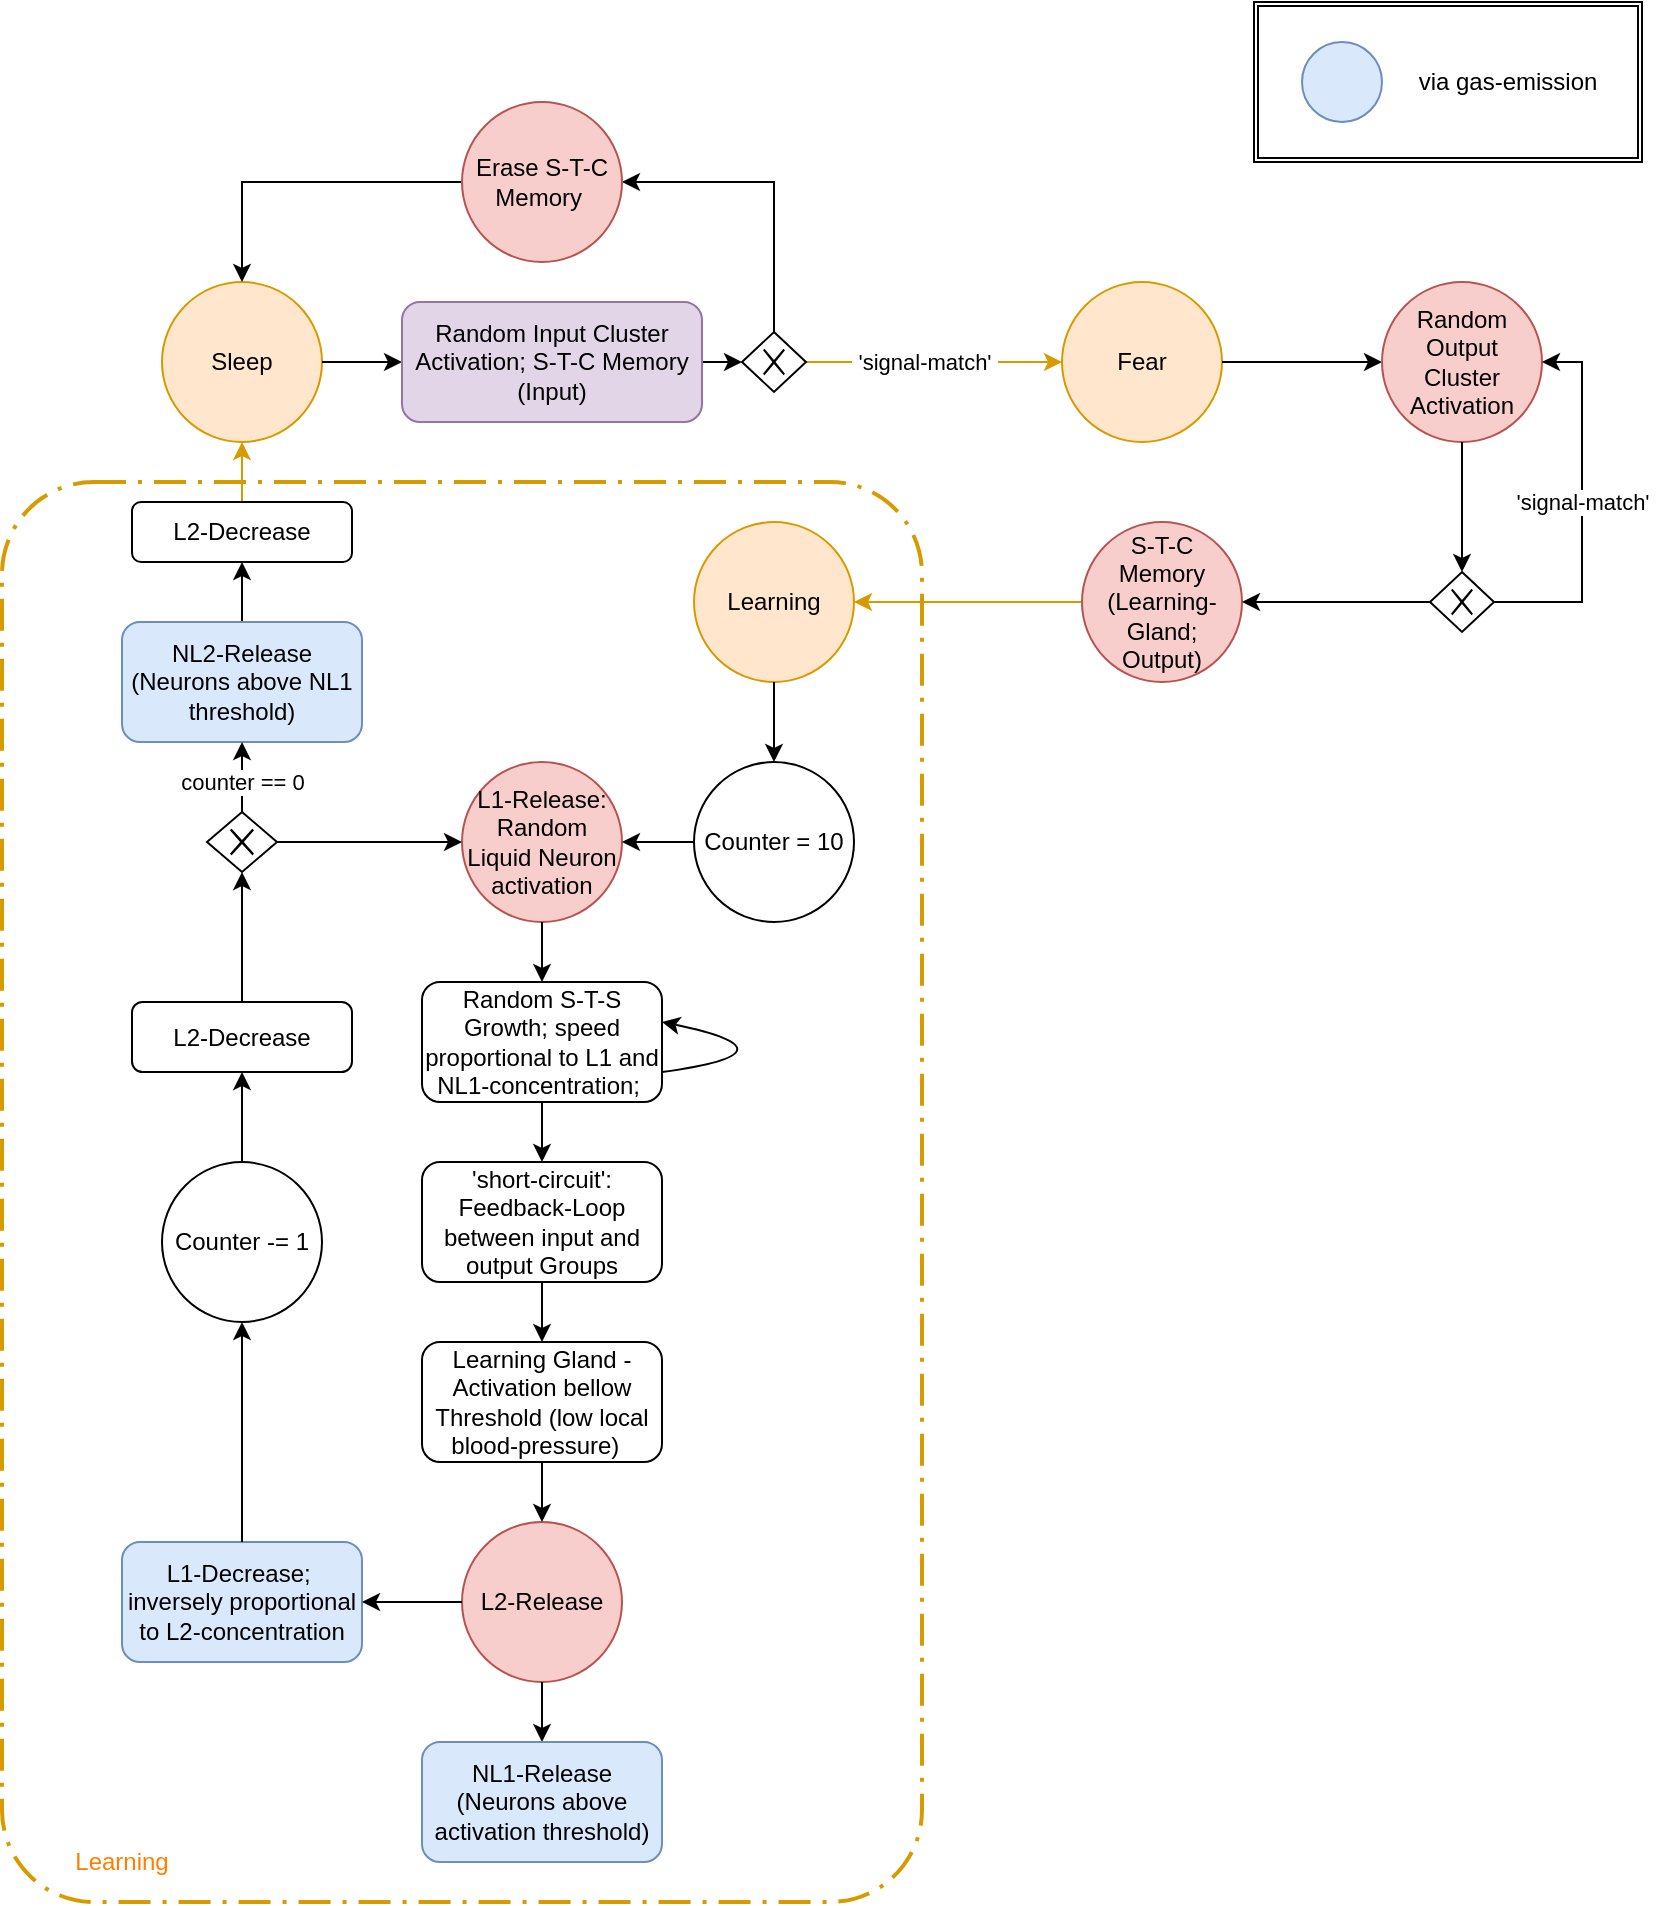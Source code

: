 <mxfile version="14.5.1" type="device"><diagram id="EZN5QmGbJtPHJtPshbxZ" name="Page-1"><mxGraphModel dx="1913" dy="966" grid="1" gridSize="10" guides="1" tooltips="1" connect="1" arrows="1" fold="1" page="1" pageScale="1" pageWidth="827" pageHeight="1169" math="0" shadow="0"><root><mxCell id="0"/><mxCell id="1" parent="0"/><mxCell id="YoAH7xKPM8zRo3DT8UUD-8" value="" style="shape=ext;double=1;rounded=0;whiteSpace=wrap;html=1;fillColor=none;fontColor=#FF8000;" vertex="1" parent="1"><mxGeometry x="616" y="20" width="194" height="80" as="geometry"/></mxCell><mxCell id="lisjY3xUJXdtcQpOPN7s-1" value="Sleep" style="ellipse;whiteSpace=wrap;html=1;aspect=fixed;fillColor=#ffe6cc;strokeColor=#d79b00;" parent="1" vertex="1"><mxGeometry x="70" y="160" width="80" height="80" as="geometry"/></mxCell><mxCell id="lisjY3xUJXdtcQpOPN7s-3" value="" style="endArrow=classic;html=1;exitX=1;exitY=0.5;exitDx=0;exitDy=0;entryX=0;entryY=0.5;entryDx=0;entryDy=0;" parent="1" source="lisjY3xUJXdtcQpOPN7s-1" target="lisjY3xUJXdtcQpOPN7s-17" edge="1"><mxGeometry width="50" height="50" relative="1" as="geometry"><mxPoint x="210" y="360" as="sourcePoint"/><mxPoint x="260" y="310" as="targetPoint"/></mxGeometry></mxCell><mxCell id="lisjY3xUJXdtcQpOPN7s-6" style="edgeStyle=orthogonalEdgeStyle;rounded=0;orthogonalLoop=1;jettySize=auto;html=1;exitX=0.5;exitY=0;exitDx=0;exitDy=0;entryX=1;entryY=0.5;entryDx=0;entryDy=0;" parent="1" source="lisjY3xUJXdtcQpOPN7s-4" target="lisjY3xUJXdtcQpOPN7s-15" edge="1"><mxGeometry relative="1" as="geometry"><Array as="points"><mxPoint x="376" y="110"/></Array></mxGeometry></mxCell><mxCell id="lisjY3xUJXdtcQpOPN7s-8" style="edgeStyle=orthogonalEdgeStyle;rounded=0;orthogonalLoop=1;jettySize=auto;html=1;exitX=1;exitY=0.5;exitDx=0;exitDy=0;entryX=0;entryY=0.5;entryDx=0;entryDy=0;fillColor=#ffe6cc;strokeColor=#d79b00;" parent="1" source="lisjY3xUJXdtcQpOPN7s-4" target="lisjY3xUJXdtcQpOPN7s-7" edge="1"><mxGeometry relative="1" as="geometry"/></mxCell><mxCell id="lisjY3xUJXdtcQpOPN7s-9" value="&amp;nbsp;'signal-match'&amp;nbsp;" style="edgeLabel;html=1;align=center;verticalAlign=middle;resizable=0;points=[];" parent="lisjY3xUJXdtcQpOPN7s-8" vertex="1" connectable="0"><mxGeometry x="-0.292" y="1" relative="1" as="geometry"><mxPoint x="12.86" y="1" as="offset"/></mxGeometry></mxCell><mxCell id="lisjY3xUJXdtcQpOPN7s-4" value="" style="shape=mxgraph.bpmn.shape;html=1;verticalLabelPosition=bottom;labelBackgroundColor=#ffffff;verticalAlign=top;align=center;perimeter=rhombusPerimeter;background=gateway;outlineConnect=0;outline=none;symbol=exclusiveGw;" parent="1" vertex="1"><mxGeometry x="360" y="185" width="32" height="30" as="geometry"/></mxCell><mxCell id="lisjY3xUJXdtcQpOPN7s-5" value="" style="endArrow=classic;html=1;exitX=1;exitY=0.5;exitDx=0;exitDy=0;" parent="1" source="lisjY3xUJXdtcQpOPN7s-17" target="lisjY3xUJXdtcQpOPN7s-4" edge="1"><mxGeometry width="50" height="50" relative="1" as="geometry"><mxPoint x="320" y="380" as="sourcePoint"/><mxPoint x="370" y="330" as="targetPoint"/></mxGeometry></mxCell><mxCell id="lisjY3xUJXdtcQpOPN7s-7" value="Fear" style="ellipse;whiteSpace=wrap;html=1;aspect=fixed;fillColor=#ffe6cc;strokeColor=#d79b00;" parent="1" vertex="1"><mxGeometry x="520" y="160" width="80" height="80" as="geometry"/></mxCell><mxCell id="lisjY3xUJXdtcQpOPN7s-10" value="" style="endArrow=classic;html=1;exitX=1;exitY=0.5;exitDx=0;exitDy=0;" parent="1" source="lisjY3xUJXdtcQpOPN7s-7" target="lisjY3xUJXdtcQpOPN7s-14" edge="1"><mxGeometry width="50" height="50" relative="1" as="geometry"><mxPoint x="370" y="440" as="sourcePoint"/><mxPoint x="560" y="320" as="targetPoint"/></mxGeometry></mxCell><mxCell id="lisjY3xUJXdtcQpOPN7s-11" value="L1-Release: Random Liquid Neuron activation" style="ellipse;whiteSpace=wrap;html=1;aspect=fixed;fillColor=#f8cecc;strokeColor=#b85450;" parent="1" vertex="1"><mxGeometry x="220" y="400" width="80" height="80" as="geometry"/></mxCell><mxCell id="lisjY3xUJXdtcQpOPN7s-12" value="Learning" style="ellipse;whiteSpace=wrap;html=1;aspect=fixed;fillColor=#ffe6cc;strokeColor=#d79b00;" parent="1" vertex="1"><mxGeometry x="336" y="280" width="80" height="80" as="geometry"/></mxCell><mxCell id="lisjY3xUJXdtcQpOPN7s-13" value="Counter = 10" style="ellipse;whiteSpace=wrap;html=1;aspect=fixed;" parent="1" vertex="1"><mxGeometry x="336" y="400" width="80" height="80" as="geometry"/></mxCell><mxCell id="lisjY3xUJXdtcQpOPN7s-14" value="Random Output&lt;br&gt;Cluster&lt;br&gt;Activation" style="ellipse;whiteSpace=wrap;html=1;aspect=fixed;fillColor=#f8cecc;strokeColor=#b85450;" parent="1" vertex="1"><mxGeometry x="680" y="160" width="80" height="80" as="geometry"/></mxCell><mxCell id="lisjY3xUJXdtcQpOPN7s-58" style="edgeStyle=orthogonalEdgeStyle;rounded=0;orthogonalLoop=1;jettySize=auto;html=1;" parent="1" source="lisjY3xUJXdtcQpOPN7s-15" target="lisjY3xUJXdtcQpOPN7s-1" edge="1"><mxGeometry relative="1" as="geometry"/></mxCell><mxCell id="lisjY3xUJXdtcQpOPN7s-15" value="Erase S-T-C Memory&amp;nbsp;" style="ellipse;whiteSpace=wrap;html=1;aspect=fixed;fillColor=#f8cecc;strokeColor=#b85450;" parent="1" vertex="1"><mxGeometry x="220" y="70" width="80" height="80" as="geometry"/></mxCell><mxCell id="lisjY3xUJXdtcQpOPN7s-17" value="&lt;span&gt;Random&amp;nbsp;&lt;/span&gt;&lt;span&gt;Input&amp;nbsp;&lt;/span&gt;&lt;span&gt;Cluster&lt;/span&gt;&lt;br&gt;&lt;span&gt;Activation;&amp;nbsp;&lt;/span&gt;S-T-C Memory&lt;br&gt;(Input)" style="rounded=1;whiteSpace=wrap;html=1;fillColor=#e1d5e7;strokeColor=#9673a6;" parent="1" vertex="1"><mxGeometry x="190" y="170" width="150" height="60" as="geometry"/></mxCell><mxCell id="lisjY3xUJXdtcQpOPN7s-19" value="" style="endArrow=classic;html=1;entryX=1;entryY=0.5;entryDx=0;entryDy=0;exitX=0;exitY=0.5;exitDx=0;exitDy=0;fillColor=#ffe6cc;strokeColor=#d79b00;" parent="1" source="lisjY3xUJXdtcQpOPN7s-16" target="lisjY3xUJXdtcQpOPN7s-12" edge="1"><mxGeometry width="50" height="50" relative="1" as="geometry"><mxPoint x="700" y="320" as="sourcePoint"/><mxPoint x="760" y="410" as="targetPoint"/><Array as="points"/></mxGeometry></mxCell><mxCell id="lisjY3xUJXdtcQpOPN7s-47" style="edgeStyle=orthogonalEdgeStyle;rounded=0;orthogonalLoop=1;jettySize=auto;html=1;exitX=0.5;exitY=0;exitDx=0;exitDy=0;entryX=0.5;entryY=1;entryDx=0;entryDy=0;" parent="1" source="lisjY3xUJXdtcQpOPN7s-20" target="lisjY3xUJXdtcQpOPN7s-50" edge="1"><mxGeometry relative="1" as="geometry"/></mxCell><mxCell id="lisjY3xUJXdtcQpOPN7s-20" value="Counter -= 1" style="ellipse;whiteSpace=wrap;html=1;aspect=fixed;" parent="1" vertex="1"><mxGeometry x="70" y="600" width="80" height="80" as="geometry"/></mxCell><mxCell id="lisjY3xUJXdtcQpOPN7s-21" value="" style="endArrow=classic;html=1;" parent="1" target="lisjY3xUJXdtcQpOPN7s-24" edge="1"><mxGeometry width="50" height="50" relative="1" as="geometry"><mxPoint x="720" y="240" as="sourcePoint"/><mxPoint x="470" y="270" as="targetPoint"/></mxGeometry></mxCell><mxCell id="lisjY3xUJXdtcQpOPN7s-22" style="edgeStyle=orthogonalEdgeStyle;rounded=0;orthogonalLoop=1;jettySize=auto;html=1;exitX=1;exitY=0.5;exitDx=0;exitDy=0;entryX=1;entryY=0.5;entryDx=0;entryDy=0;" parent="1" source="lisjY3xUJXdtcQpOPN7s-24" target="lisjY3xUJXdtcQpOPN7s-14" edge="1"><mxGeometry relative="1" as="geometry"><mxPoint x="670" y="120" as="sourcePoint"/><mxPoint x="510" y="120" as="targetPoint"/><Array as="points"><mxPoint x="780" y="320"/><mxPoint x="780" y="200"/></Array></mxGeometry></mxCell><mxCell id="lisjY3xUJXdtcQpOPN7s-23" value="&amp;nbsp;'signal-match'&amp;nbsp;" style="edgeLabel;html=1;align=center;verticalAlign=middle;resizable=0;points=[];" parent="lisjY3xUJXdtcQpOPN7s-22" vertex="1" connectable="0"><mxGeometry x="-0.292" y="1" relative="1" as="geometry"><mxPoint x="1" y="-28.86" as="offset"/></mxGeometry></mxCell><mxCell id="lisjY3xUJXdtcQpOPN7s-24" value="" style="shape=mxgraph.bpmn.shape;html=1;verticalLabelPosition=bottom;labelBackgroundColor=#ffffff;verticalAlign=top;align=center;perimeter=rhombusPerimeter;background=gateway;outlineConnect=0;outline=none;symbol=exclusiveGw;" parent="1" vertex="1"><mxGeometry x="704" y="305" width="32" height="30" as="geometry"/></mxCell><mxCell id="lisjY3xUJXdtcQpOPN7s-16" value="S-T-C&lt;br&gt;Memory (Learning-Gland; Output)" style="ellipse;whiteSpace=wrap;html=1;aspect=fixed;fillColor=#f8cecc;strokeColor=#b85450;" parent="1" vertex="1"><mxGeometry x="530" y="280" width="80" height="80" as="geometry"/></mxCell><mxCell id="lisjY3xUJXdtcQpOPN7s-25" value="" style="endArrow=classic;html=1;entryX=1;entryY=0.5;entryDx=0;entryDy=0;exitX=0;exitY=0.5;exitDx=0;exitDy=0;" parent="1" source="lisjY3xUJXdtcQpOPN7s-24" target="lisjY3xUJXdtcQpOPN7s-16" edge="1"><mxGeometry width="50" height="50" relative="1" as="geometry"><mxPoint x="704" y="320" as="sourcePoint"/><mxPoint x="510" y="320" as="targetPoint"/><Array as="points"/></mxGeometry></mxCell><mxCell id="lisjY3xUJXdtcQpOPN7s-27" value="&lt;span&gt;'short-circuit': Feedback-Loop between input and output Groups&lt;/span&gt;" style="rounded=1;whiteSpace=wrap;html=1;" parent="1" vertex="1"><mxGeometry x="200" y="600" width="120" height="60" as="geometry"/></mxCell><mxCell id="lisjY3xUJXdtcQpOPN7s-28" value="L2-Release" style="ellipse;whiteSpace=wrap;html=1;aspect=fixed;fillColor=#f8cecc;strokeColor=#b85450;" parent="1" vertex="1"><mxGeometry x="220" y="780" width="80" height="80" as="geometry"/></mxCell><mxCell id="lisjY3xUJXdtcQpOPN7s-30" value="Random&amp;nbsp;S-T-S&lt;br&gt;Growth; speed proportional to L1 and NL1-concentration;&amp;nbsp;" style="rounded=1;whiteSpace=wrap;html=1;" parent="1" vertex="1"><mxGeometry x="200" y="510" width="120" height="60" as="geometry"/></mxCell><mxCell id="lisjY3xUJXdtcQpOPN7s-31" value="" style="endArrow=classic;html=1;exitX=0.5;exitY=1;exitDx=0;exitDy=0;" parent="1" source="lisjY3xUJXdtcQpOPN7s-12" target="lisjY3xUJXdtcQpOPN7s-13" edge="1"><mxGeometry width="50" height="50" relative="1" as="geometry"><mxPoint x="540" y="540" as="sourcePoint"/><mxPoint x="590" y="490" as="targetPoint"/></mxGeometry></mxCell><mxCell id="lisjY3xUJXdtcQpOPN7s-32" value="" style="endArrow=classic;html=1;exitX=0;exitY=0.5;exitDx=0;exitDy=0;entryX=1;entryY=0.5;entryDx=0;entryDy=0;" parent="1" source="lisjY3xUJXdtcQpOPN7s-13" target="lisjY3xUJXdtcQpOPN7s-11" edge="1"><mxGeometry width="50" height="50" relative="1" as="geometry"><mxPoint x="530" y="520" as="sourcePoint"/><mxPoint x="580" y="470" as="targetPoint"/></mxGeometry></mxCell><mxCell id="lisjY3xUJXdtcQpOPN7s-33" value="" style="endArrow=classic;html=1;entryX=0.5;entryY=0;entryDx=0;entryDy=0;" parent="1" source="lisjY3xUJXdtcQpOPN7s-11" target="lisjY3xUJXdtcQpOPN7s-30" edge="1"><mxGeometry width="50" height="50" relative="1" as="geometry"><mxPoint x="346" y="450" as="sourcePoint"/><mxPoint x="310" y="450" as="targetPoint"/></mxGeometry></mxCell><mxCell id="lisjY3xUJXdtcQpOPN7s-34" value="" style="endArrow=classic;html=1;exitX=0.5;exitY=1;exitDx=0;exitDy=0;entryX=0.5;entryY=0;entryDx=0;entryDy=0;" parent="1" source="lisjY3xUJXdtcQpOPN7s-30" target="lisjY3xUJXdtcQpOPN7s-27" edge="1"><mxGeometry width="50" height="50" relative="1" as="geometry"><mxPoint x="440" y="600" as="sourcePoint"/><mxPoint x="490" y="550" as="targetPoint"/></mxGeometry></mxCell><mxCell id="lisjY3xUJXdtcQpOPN7s-35" value="" style="endArrow=classic;html=1;exitX=0.5;exitY=1;exitDx=0;exitDy=0;" parent="1" source="lisjY3xUJXdtcQpOPN7s-27" target="lisjY3xUJXdtcQpOPN7s-39" edge="1"><mxGeometry width="50" height="50" relative="1" as="geometry"><mxPoint x="400" y="710" as="sourcePoint"/><mxPoint x="310" y="680" as="targetPoint"/></mxGeometry></mxCell><mxCell id="lisjY3xUJXdtcQpOPN7s-36" value="" style="endArrow=classic;html=1;exitX=0.5;exitY=1;exitDx=0;exitDy=0;entryX=0.5;entryY=0;entryDx=0;entryDy=0;" parent="1" source="lisjY3xUJXdtcQpOPN7s-28" target="lisjY3xUJXdtcQpOPN7s-43" edge="1"><mxGeometry width="50" height="50" relative="1" as="geometry"><mxPoint x="360" y="720" as="sourcePoint"/><mxPoint x="360" y="750" as="targetPoint"/></mxGeometry></mxCell><mxCell id="lisjY3xUJXdtcQpOPN7s-40" value="" style="edgeStyle=orthogonalEdgeStyle;rounded=0;orthogonalLoop=1;jettySize=auto;html=1;" parent="1" source="lisjY3xUJXdtcQpOPN7s-39" target="lisjY3xUJXdtcQpOPN7s-28" edge="1"><mxGeometry relative="1" as="geometry"/></mxCell><mxCell id="lisjY3xUJXdtcQpOPN7s-39" value="&lt;span style=&quot;background-color: rgb(255 , 255 , 255)&quot;&gt;&lt;font style=&quot;font-size: 12px&quot;&gt;Learning Gland - Activation bellow Threshold (low local blood-pressure)&amp;nbsp;&amp;nbsp;&lt;/font&gt;&lt;/span&gt;" style="rounded=1;whiteSpace=wrap;html=1;" parent="1" vertex="1"><mxGeometry x="200" y="690" width="120" height="60" as="geometry"/></mxCell><mxCell id="lisjY3xUJXdtcQpOPN7s-43" value="NL1-Release (Neurons above activation threshold)" style="rounded=1;whiteSpace=wrap;html=1;fillColor=#dae8fc;strokeColor=#6c8ebf;" parent="1" vertex="1"><mxGeometry x="200" y="890" width="120" height="60" as="geometry"/></mxCell><mxCell id="lisjY3xUJXdtcQpOPN7s-44" value="L1-Decrease;&amp;nbsp;&lt;br&gt;&lt;span style=&quot;text-align: left&quot;&gt;inversely proportional to&lt;/span&gt;&amp;nbsp;L2-concentration" style="rounded=1;whiteSpace=wrap;html=1;fillColor=#dae8fc;strokeColor=#6c8ebf;" parent="1" vertex="1"><mxGeometry x="50" y="790" width="120" height="60" as="geometry"/></mxCell><mxCell id="lisjY3xUJXdtcQpOPN7s-45" value="" style="endArrow=classic;html=1;entryX=1;entryY=0.5;entryDx=0;entryDy=0;" parent="1" source="lisjY3xUJXdtcQpOPN7s-28" target="lisjY3xUJXdtcQpOPN7s-44" edge="1"><mxGeometry width="50" height="50" relative="1" as="geometry"><mxPoint x="270" y="870" as="sourcePoint"/><mxPoint x="270" y="900" as="targetPoint"/></mxGeometry></mxCell><mxCell id="lisjY3xUJXdtcQpOPN7s-46" value="" style="endArrow=classic;html=1;exitX=0.5;exitY=0;exitDx=0;exitDy=0;" parent="1" source="lisjY3xUJXdtcQpOPN7s-44" target="lisjY3xUJXdtcQpOPN7s-20" edge="1"><mxGeometry width="50" height="50" relative="1" as="geometry"><mxPoint x="-70" y="800" as="sourcePoint"/><mxPoint x="-20" y="750" as="targetPoint"/></mxGeometry></mxCell><mxCell id="lisjY3xUJXdtcQpOPN7s-48" value="" style="curved=1;endArrow=classic;html=1;exitX=1;exitY=0.75;exitDx=0;exitDy=0;entryX=1;entryY=0.333;entryDx=0;entryDy=0;entryPerimeter=0;" parent="1" source="lisjY3xUJXdtcQpOPN7s-30" target="lisjY3xUJXdtcQpOPN7s-30" edge="1"><mxGeometry width="50" height="50" relative="1" as="geometry"><mxPoint x="342" y="565" as="sourcePoint"/><mxPoint x="342" y="515" as="targetPoint"/><Array as="points"><mxPoint x="392" y="545"/></Array></mxGeometry></mxCell><mxCell id="lisjY3xUJXdtcQpOPN7s-51" style="edgeStyle=orthogonalEdgeStyle;rounded=0;orthogonalLoop=1;jettySize=auto;html=1;entryX=0.5;entryY=1;entryDx=0;entryDy=0;" parent="1" source="lisjY3xUJXdtcQpOPN7s-50" target="lisjY3xUJXdtcQpOPN7s-52" edge="1"><mxGeometry relative="1" as="geometry"><Array as="points"/></mxGeometry></mxCell><mxCell id="lisjY3xUJXdtcQpOPN7s-50" value="L2-Decrease" style="rounded=1;whiteSpace=wrap;html=1;" parent="1" vertex="1"><mxGeometry x="55" y="520" width="110" height="35" as="geometry"/></mxCell><mxCell id="lisjY3xUJXdtcQpOPN7s-53" style="edgeStyle=orthogonalEdgeStyle;rounded=0;orthogonalLoop=1;jettySize=auto;html=1;exitX=1;exitY=0.5;exitDx=0;exitDy=0;" parent="1" source="lisjY3xUJXdtcQpOPN7s-52" target="lisjY3xUJXdtcQpOPN7s-11" edge="1"><mxGeometry relative="1" as="geometry"/></mxCell><mxCell id="lisjY3xUJXdtcQpOPN7s-56" style="edgeStyle=orthogonalEdgeStyle;rounded=0;orthogonalLoop=1;jettySize=auto;html=1;exitX=0.5;exitY=0;exitDx=0;exitDy=0;entryX=0.5;entryY=1;entryDx=0;entryDy=0;" parent="1" source="lisjY3xUJXdtcQpOPN7s-60" target="lisjY3xUJXdtcQpOPN7s-54" edge="1"><mxGeometry relative="1" as="geometry"><mxPoint x="270" y="370" as="targetPoint"/></mxGeometry></mxCell><mxCell id="lisjY3xUJXdtcQpOPN7s-52" value="" style="shape=mxgraph.bpmn.shape;html=1;verticalLabelPosition=bottom;labelBackgroundColor=#ffffff;verticalAlign=top;align=center;perimeter=rhombusPerimeter;background=gateway;outlineConnect=0;outline=none;symbol=exclusiveGw;" parent="1" vertex="1"><mxGeometry x="92.5" y="425" width="35" height="30" as="geometry"/></mxCell><mxCell id="lisjY3xUJXdtcQpOPN7s-57" style="edgeStyle=orthogonalEdgeStyle;rounded=0;orthogonalLoop=1;jettySize=auto;html=1;entryX=0.5;entryY=1;entryDx=0;entryDy=0;fillColor=#ffe6cc;strokeColor=#d79b00;" parent="1" source="lisjY3xUJXdtcQpOPN7s-54" target="lisjY3xUJXdtcQpOPN7s-1" edge="1"><mxGeometry relative="1" as="geometry"><mxPoint x="110" y="310" as="targetPoint"/></mxGeometry></mxCell><mxCell id="lisjY3xUJXdtcQpOPN7s-54" value="L2-Decrease" style="rounded=1;whiteSpace=wrap;html=1;" parent="1" vertex="1"><mxGeometry x="55" y="270" width="110" height="30" as="geometry"/></mxCell><mxCell id="lisjY3xUJXdtcQpOPN7s-60" value="NL2-Release (Neurons above NL1 threshold)" style="rounded=1;whiteSpace=wrap;html=1;fillColor=#dae8fc;strokeColor=#6c8ebf;" parent="1" vertex="1"><mxGeometry x="50" y="330" width="120" height="60" as="geometry"/></mxCell><mxCell id="lisjY3xUJXdtcQpOPN7s-61" style="edgeStyle=orthogonalEdgeStyle;rounded=0;orthogonalLoop=1;jettySize=auto;html=1;exitX=0.5;exitY=0;exitDx=0;exitDy=0;entryX=0.5;entryY=1;entryDx=0;entryDy=0;" parent="1" source="lisjY3xUJXdtcQpOPN7s-52" target="lisjY3xUJXdtcQpOPN7s-60" edge="1"><mxGeometry relative="1" as="geometry"><mxPoint x="110" y="300" as="targetPoint"/><mxPoint x="110" y="425" as="sourcePoint"/></mxGeometry></mxCell><mxCell id="lisjY3xUJXdtcQpOPN7s-62" value="counter == 0" style="edgeLabel;html=1;align=center;verticalAlign=middle;resizable=0;points=[];" parent="lisjY3xUJXdtcQpOPN7s-61" vertex="1" connectable="0"><mxGeometry x="0.284" y="1" relative="1" as="geometry"><mxPoint x="1" y="7.29" as="offset"/></mxGeometry></mxCell><mxCell id="YoAH7xKPM8zRo3DT8UUD-1" value="" style="rounded=1;arcSize=10;dashed=1;strokeColor=#d79b00;dashPattern=8 3 1 3;strokeWidth=2;fillColor=none;" vertex="1" parent="1"><mxGeometry x="-10" y="260" width="460" height="710" as="geometry"/></mxCell><mxCell id="YoAH7xKPM8zRo3DT8UUD-2" value="Learning" style="text;html=1;align=center;verticalAlign=middle;whiteSpace=wrap;rounded=0;fontColor=#FF8000;" vertex="1" parent="1"><mxGeometry x="30" y="940" width="40" height="20" as="geometry"/></mxCell><mxCell id="YoAH7xKPM8zRo3DT8UUD-6" value="" style="ellipse;whiteSpace=wrap;html=1;aspect=fixed;fillColor=#dae8fc;strokeColor=#6c8ebf;" vertex="1" parent="1"><mxGeometry x="640" y="40" width="40" height="40" as="geometry"/></mxCell><mxCell id="YoAH7xKPM8zRo3DT8UUD-9" value="&lt;font color=&quot;#000000&quot;&gt;via gas-emission&lt;/font&gt;" style="text;html=1;strokeColor=none;fillColor=none;align=center;verticalAlign=middle;whiteSpace=wrap;rounded=0;fontColor=#FF8000;" vertex="1" parent="1"><mxGeometry x="696" y="50" width="94" height="20" as="geometry"/></mxCell></root></mxGraphModel></diagram></mxfile>